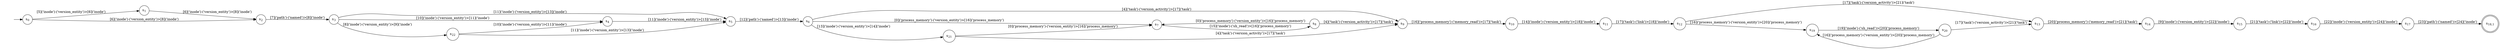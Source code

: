 digraph DFA {
    rankdir = LR;
    I [style = invis];
    I -> S0;
    S0 [label = <s<sub>0</sub>>, shape = circle];
    S1 [label = <s<sub>1</sub>>, shape = circle];
    S2 [label = <s<sub>2</sub>>, shape = circle];
    S3 [label = <s<sub>3</sub>>, shape = circle];
    S4 [label = <s<sub>4</sub>>, shape = circle];
    S5 [label = <s<sub>5</sub>>, shape = circle];
    S6 [label = <s<sub>6</sub>>, shape = circle];
    S7 [label = <s<sub>7</sub>>, shape = circle];
    S8 [label = <s<sub>8</sub>>, shape = circle];
    S8 -> S7 [label = "[0]('process_memory')-('version_entity')>[16]('process_memory')"];
    S9 [label = <s<sub>9</sub>>, shape = circle];
    S10 [label = <s<sub>10</sub>>, shape = circle];
    S11 [label = <s<sub>11</sub>>, shape = circle];
    S12 [label = <s<sub>12</sub>>, shape = circle];
    S13 [label = <s<sub>13</sub>>, shape = circle];
    S14 [label = <s<sub>14</sub>>, shape = circle];
    S15 [label = <s<sub>15</sub>>, shape = circle];
    S16 [label = <s<sub>16</sub>>, shape = circle];
    S17 [label = <s<sub>17</sub>>, shape = circle];
    S18 [label = <s<sub>18,1</sub>>, shape = circle, peripheries = 2];
    S17 -> S18 [label = "[23]('path')-('named')>[24]('inode')"];
    S16 -> S17 [label = "[22]('inode')-('version_entity')>[24]('inode')"];
    S15 -> S16 [label = "[21]('task')-('link')>[22]('inode')"];
    S14 -> S15 [label = "[9]('inode')-('version_entity')>[22]('inode')"];
    S13 -> S14 [label = "[20]('process_memory')-('memory_read')>[21]('task')"];
    S12 -> S13 [label = "[17]('task')-('version_activity')>[21]('task')"];
    S19 [label = <s<sub>19</sub>>, shape = circle];
    S20 [label = <s<sub>20</sub>>, shape = circle];
    S20 -> S13 [label = "[17]('task')-('version_activity')>[21]('task')"];
    S20 -> S19 [label = "[16]('process_memory')-('version_entity')>[20]('process_memory')"];
    S19 -> S20 [label = "[19]('inode')-('sh_read')>[20]('process_memory')"];
    S12 -> S19 [label = "[16]('process_memory')-('version_entity')>[20]('process_memory')"];
    S11 -> S12 [label = "[17]('task')-('link')>[18]('inode')"];
    S10 -> S11 [label = "[14]('inode')-('version_entity')>[18]('inode')"];
    S9 -> S10 [label = "[16]('process_memory')-('memory_read')>[17]('task')"];
    S8 -> S9 [label = "[4]('task')-('version_activity')>[17]('task')"];
    S7 -> S8 [label = "[15]('inode')-('sh_read')>[16]('process_memory')"];
    S6 -> S7 [label = "[0]('process_memory')-('version_entity')>[16]('process_memory')"];
    S21 [label = <s<sub>21</sub>>, shape = circle];
    S21 -> S7 [label = "[0]('process_memory')-('version_entity')>[16]('process_memory')"];
    S21 -> S9 [label = "[4]('task')-('version_activity')>[17]('task')"];
    S6 -> S21 [label = "[13]('inode')-('version_entity')>[14]('inode')"];
    S6 -> S9 [label = "[4]('task')-('version_activity')>[17]('task')"];
    S5 -> S6 [label = "[12]('path')-('named')>[13]('inode')"];
    S4 -> S5 [label = "[11]('inode')-('version_entity')>[13]('inode')"];
    S3 -> S4 [label = "[10]('inode')-('version_entity')>[11]('inode')"];
    S3 -> S5 [label = "[11]('inode')-('version_entity')>[13]('inode')"];
    S22 [label = <s<sub>22</sub>>, shape = circle];
    S22 -> S4 [label = "[10]('inode')-('version_entity')>[11]('inode')"];
    S22 -> S5 [label = "[11]('inode')-('version_entity')>[13]('inode')"];
    S3 -> S22 [label = "[8]('inode')-('version_entity')>[9]('inode')"];
    S2 -> S3 [label = "[7]('path')-('named')>[8]('inode')"];
    S1 -> S2 [label = "[6]('inode')-('version_entity')>[8]('inode')"];
    S0 -> S1 [label = "[5]('inode')-('version_entity')>[6]('inode')"];
    S0 -> S2 [label = "[6]('inode')-('version_entity')>[8]('inode')"];
}
